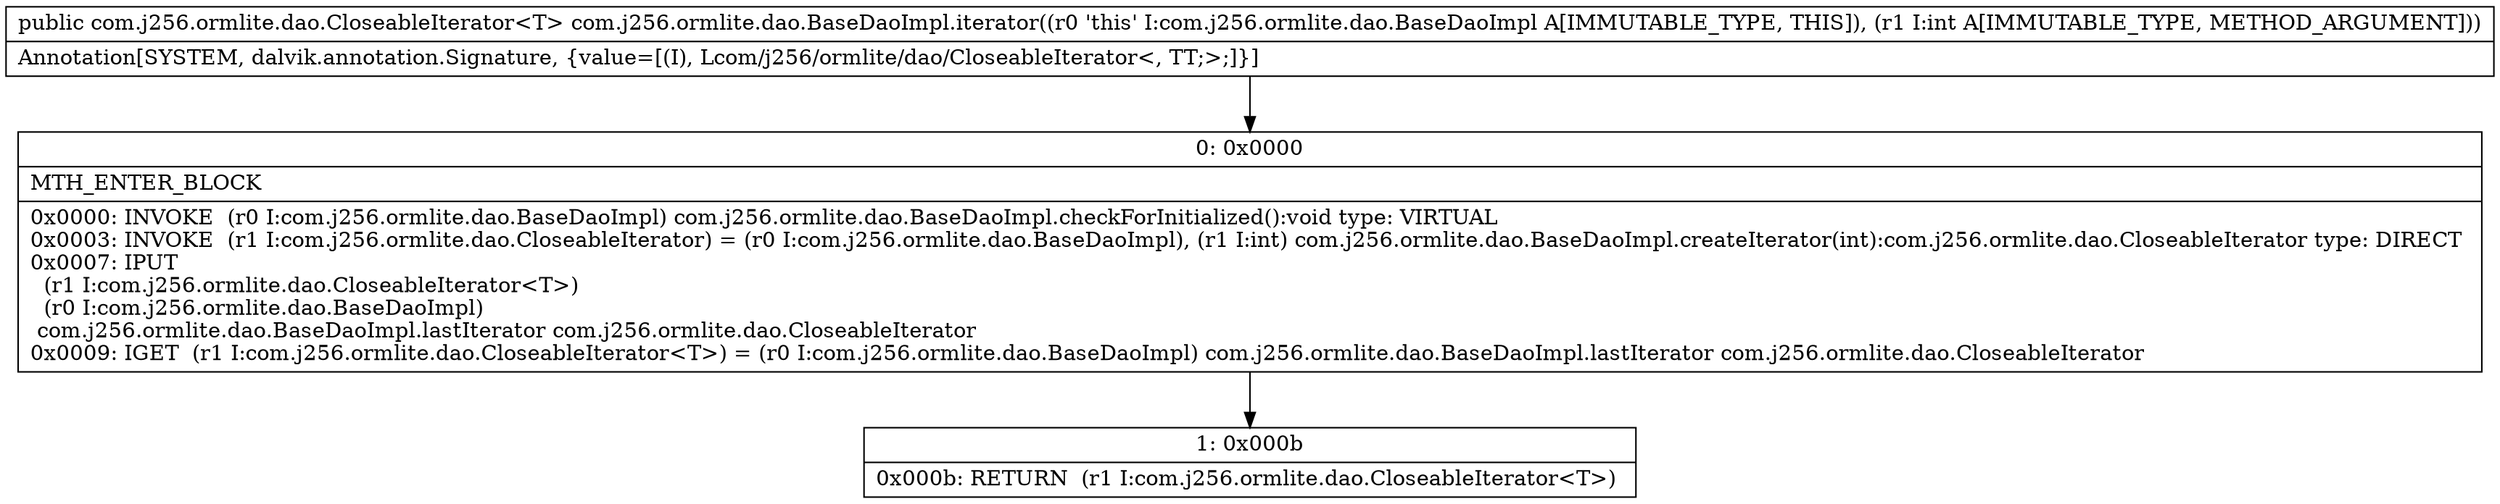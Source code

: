 digraph "CFG forcom.j256.ormlite.dao.BaseDaoImpl.iterator(I)Lcom\/j256\/ormlite\/dao\/CloseableIterator;" {
Node_0 [shape=record,label="{0\:\ 0x0000|MTH_ENTER_BLOCK\l|0x0000: INVOKE  (r0 I:com.j256.ormlite.dao.BaseDaoImpl) com.j256.ormlite.dao.BaseDaoImpl.checkForInitialized():void type: VIRTUAL \l0x0003: INVOKE  (r1 I:com.j256.ormlite.dao.CloseableIterator) = (r0 I:com.j256.ormlite.dao.BaseDaoImpl), (r1 I:int) com.j256.ormlite.dao.BaseDaoImpl.createIterator(int):com.j256.ormlite.dao.CloseableIterator type: DIRECT \l0x0007: IPUT  \l  (r1 I:com.j256.ormlite.dao.CloseableIterator\<T\>)\l  (r0 I:com.j256.ormlite.dao.BaseDaoImpl)\l com.j256.ormlite.dao.BaseDaoImpl.lastIterator com.j256.ormlite.dao.CloseableIterator \l0x0009: IGET  (r1 I:com.j256.ormlite.dao.CloseableIterator\<T\>) = (r0 I:com.j256.ormlite.dao.BaseDaoImpl) com.j256.ormlite.dao.BaseDaoImpl.lastIterator com.j256.ormlite.dao.CloseableIterator \l}"];
Node_1 [shape=record,label="{1\:\ 0x000b|0x000b: RETURN  (r1 I:com.j256.ormlite.dao.CloseableIterator\<T\>) \l}"];
MethodNode[shape=record,label="{public com.j256.ormlite.dao.CloseableIterator\<T\> com.j256.ormlite.dao.BaseDaoImpl.iterator((r0 'this' I:com.j256.ormlite.dao.BaseDaoImpl A[IMMUTABLE_TYPE, THIS]), (r1 I:int A[IMMUTABLE_TYPE, METHOD_ARGUMENT]))  | Annotation[SYSTEM, dalvik.annotation.Signature, \{value=[(I), Lcom\/j256\/ormlite\/dao\/CloseableIterator\<, TT;\>;]\}]\l}"];
MethodNode -> Node_0;
Node_0 -> Node_1;
}

